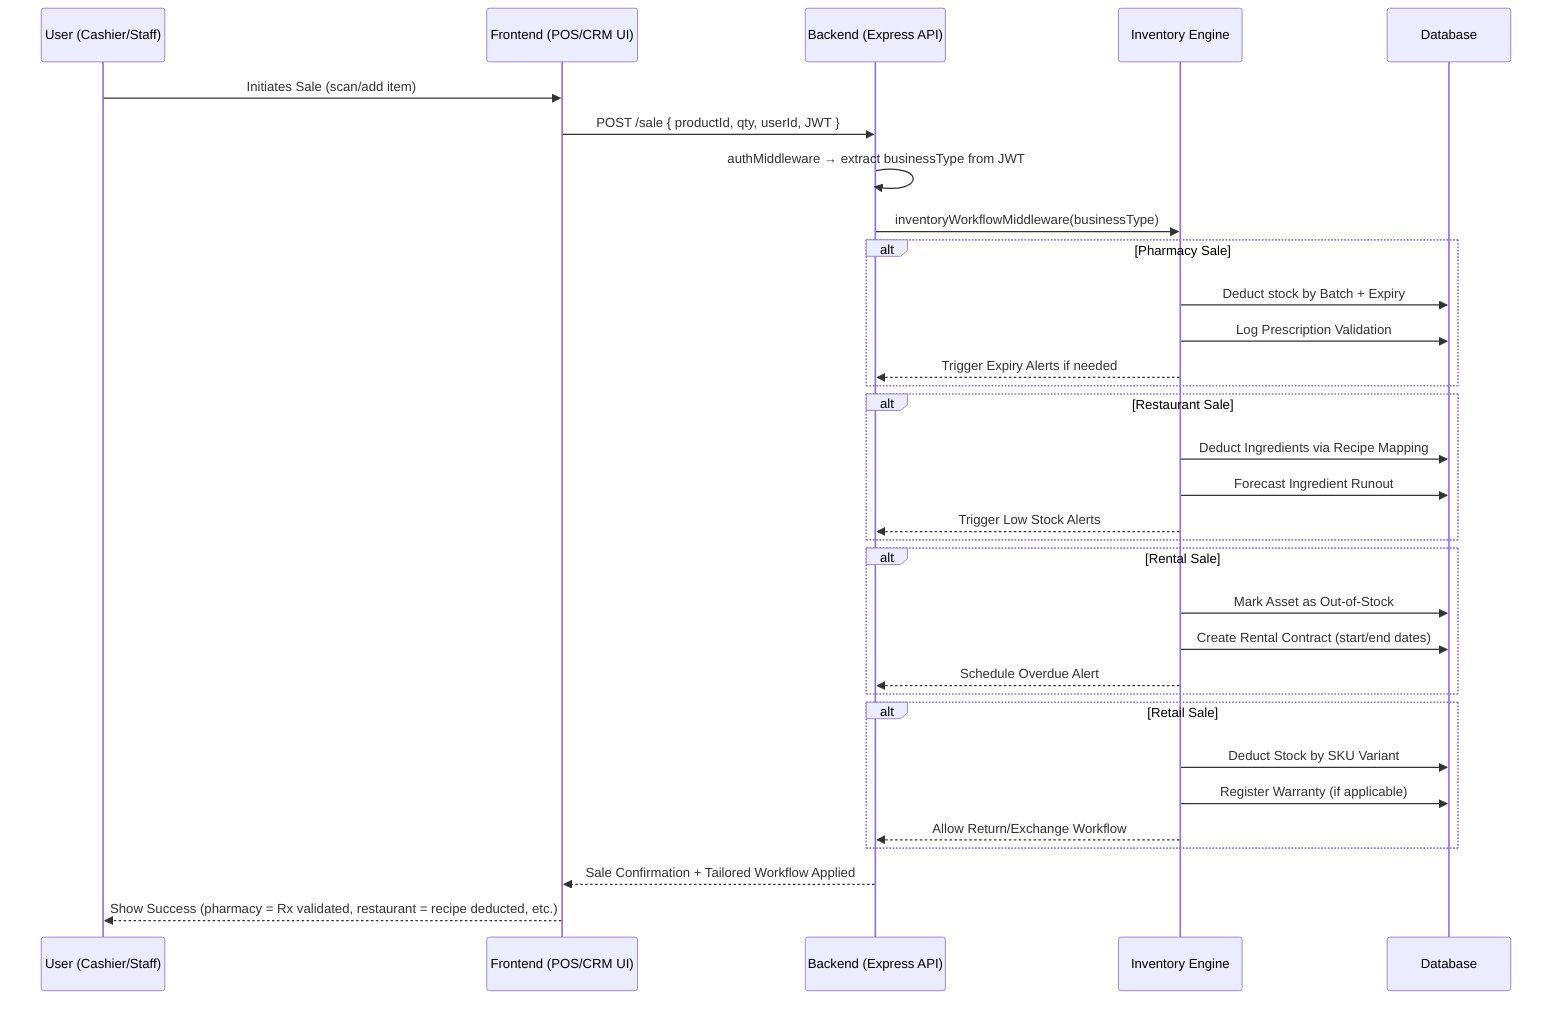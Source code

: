 sequenceDiagram
    participant U as User (Cashier/Staff)
    participant FE as Frontend (POS/CRM UI)
    participant BE as Backend (Express API)
    participant INV as Inventory Engine
    participant DB as Database

    U->>FE: Initiates Sale (scan/add item)
    FE->>BE: POST /sale { productId, qty, userId, JWT }
    BE->>BE: authMiddleware → extract businessType from JWT
    BE->>INV: inventoryWorkflowMiddleware(businessType)

    alt Pharmacy Sale
        INV->>DB: Deduct stock by Batch + Expiry
        INV->>DB: Log Prescription Validation
        INV-->>BE: Trigger Expiry Alerts if needed
    end

    alt Restaurant Sale
        INV->>DB: Deduct Ingredients via Recipe Mapping
        INV->>DB: Forecast Ingredient Runout
        INV-->>BE: Trigger Low Stock Alerts
    end

    alt Rental Sale
        INV->>DB: Mark Asset as Out-of-Stock
        INV->>DB: Create Rental Contract (start/end dates)
        INV-->>BE: Schedule Overdue Alert
    end

    alt Retail Sale
        INV->>DB: Deduct Stock by SKU Variant
        INV->>DB: Register Warranty (if applicable)
        INV-->>BE: Allow Return/Exchange Workflow
    end

    BE-->>FE: Sale Confirmation + Tailored Workflow Applied
    FE-->>U: Show Success (pharmacy = Rx validated, restaurant = recipe deducted, etc.)